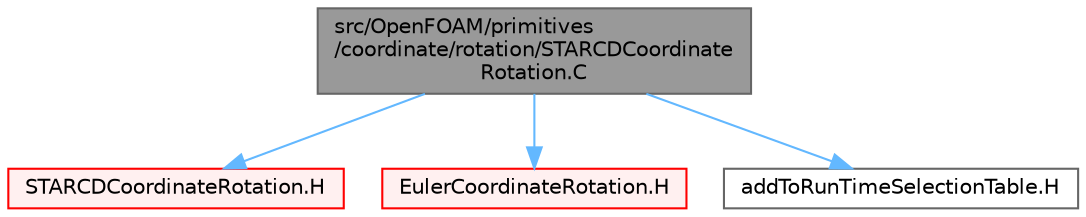 digraph "src/OpenFOAM/primitives/coordinate/rotation/STARCDCoordinateRotation.C"
{
 // LATEX_PDF_SIZE
  bgcolor="transparent";
  edge [fontname=Helvetica,fontsize=10,labelfontname=Helvetica,labelfontsize=10];
  node [fontname=Helvetica,fontsize=10,shape=box,height=0.2,width=0.4];
  Node1 [id="Node000001",label="src/OpenFOAM/primitives\l/coordinate/rotation/STARCDCoordinate\lRotation.C",height=0.2,width=0.4,color="gray40", fillcolor="grey60", style="filled", fontcolor="black",tooltip=" "];
  Node1 -> Node2 [id="edge1_Node000001_Node000002",color="steelblue1",style="solid",tooltip=" "];
  Node2 [id="Node000002",label="STARCDCoordinateRotation.H",height=0.2,width=0.4,color="red", fillcolor="#FFF0F0", style="filled",URL="$STARCDCoordinateRotation_8H.html",tooltip=" "];
  Node1 -> Node157 [id="edge2_Node000001_Node000157",color="steelblue1",style="solid",tooltip=" "];
  Node157 [id="Node000157",label="EulerCoordinateRotation.H",height=0.2,width=0.4,color="red", fillcolor="#FFF0F0", style="filled",URL="$EulerCoordinateRotation_8H.html",tooltip=" "];
  Node1 -> Node163 [id="edge3_Node000001_Node000163",color="steelblue1",style="solid",tooltip=" "];
  Node163 [id="Node000163",label="addToRunTimeSelectionTable.H",height=0.2,width=0.4,color="grey40", fillcolor="white", style="filled",URL="$addToRunTimeSelectionTable_8H.html",tooltip="Macros for easy insertion into run-time selection tables."];
}
